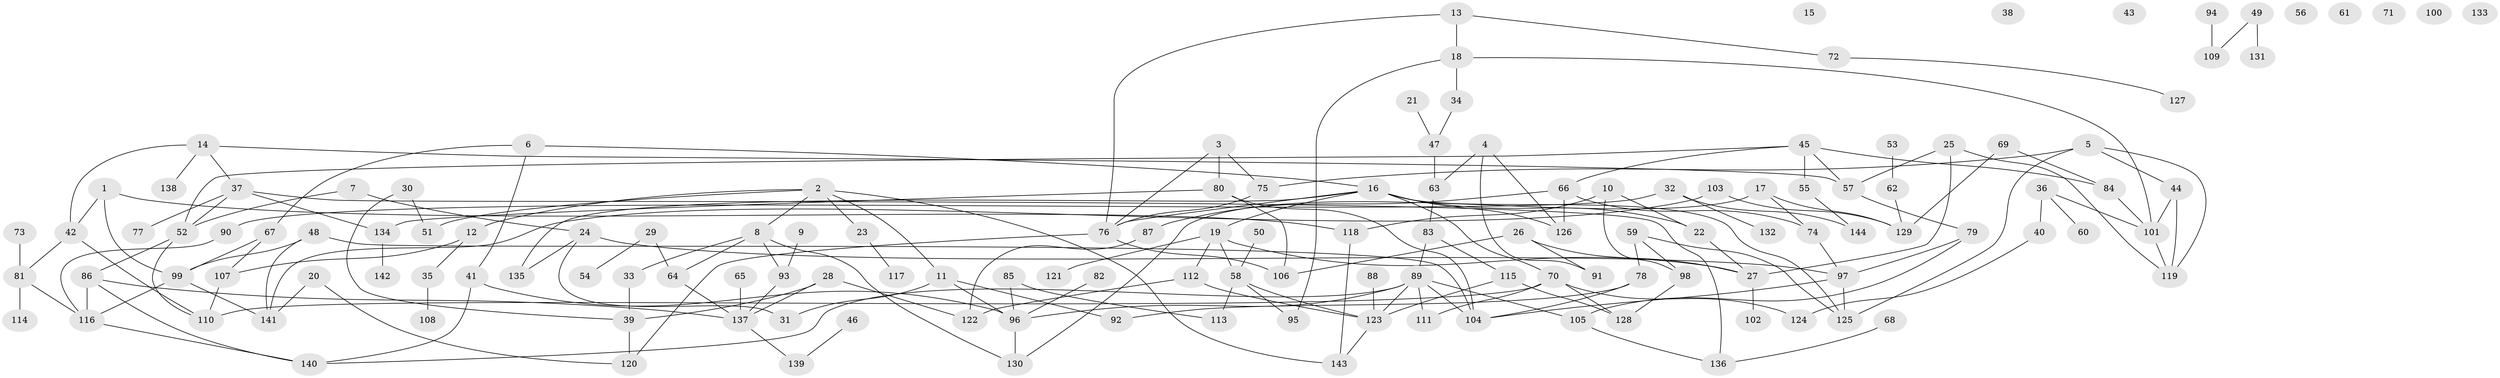 // coarse degree distribution, {10: 0.03125, 2: 0.234375, 5: 0.0625, 3: 0.078125, 4: 0.203125, 6: 0.109375, 1: 0.1875, 7: 0.0625, 11: 0.015625, 8: 0.015625}
// Generated by graph-tools (version 1.1) at 2025/48/03/06/25 01:48:57]
// undirected, 144 vertices, 199 edges
graph export_dot {
graph [start="1"]
  node [color=gray90,style=filled];
  1;
  2;
  3;
  4;
  5;
  6;
  7;
  8;
  9;
  10;
  11;
  12;
  13;
  14;
  15;
  16;
  17;
  18;
  19;
  20;
  21;
  22;
  23;
  24;
  25;
  26;
  27;
  28;
  29;
  30;
  31;
  32;
  33;
  34;
  35;
  36;
  37;
  38;
  39;
  40;
  41;
  42;
  43;
  44;
  45;
  46;
  47;
  48;
  49;
  50;
  51;
  52;
  53;
  54;
  55;
  56;
  57;
  58;
  59;
  60;
  61;
  62;
  63;
  64;
  65;
  66;
  67;
  68;
  69;
  70;
  71;
  72;
  73;
  74;
  75;
  76;
  77;
  78;
  79;
  80;
  81;
  82;
  83;
  84;
  85;
  86;
  87;
  88;
  89;
  90;
  91;
  92;
  93;
  94;
  95;
  96;
  97;
  98;
  99;
  100;
  101;
  102;
  103;
  104;
  105;
  106;
  107;
  108;
  109;
  110;
  111;
  112;
  113;
  114;
  115;
  116;
  117;
  118;
  119;
  120;
  121;
  122;
  123;
  124;
  125;
  126;
  127;
  128;
  129;
  130;
  131;
  132;
  133;
  134;
  135;
  136;
  137;
  138;
  139;
  140;
  141;
  142;
  143;
  144;
  1 -- 42;
  1 -- 99;
  1 -- 118;
  2 -- 8;
  2 -- 11;
  2 -- 12;
  2 -- 23;
  2 -- 51;
  2 -- 143;
  3 -- 75;
  3 -- 76;
  3 -- 80;
  4 -- 63;
  4 -- 91;
  4 -- 126;
  5 -- 44;
  5 -- 75;
  5 -- 119;
  5 -- 125;
  6 -- 16;
  6 -- 41;
  6 -- 67;
  7 -- 24;
  7 -- 52;
  8 -- 33;
  8 -- 64;
  8 -- 93;
  8 -- 130;
  9 -- 93;
  10 -- 22;
  10 -- 98;
  10 -- 118;
  11 -- 31;
  11 -- 92;
  11 -- 96;
  12 -- 35;
  12 -- 107;
  13 -- 18;
  13 -- 72;
  13 -- 76;
  14 -- 37;
  14 -- 42;
  14 -- 57;
  14 -- 138;
  16 -- 19;
  16 -- 22;
  16 -- 70;
  16 -- 76;
  16 -- 125;
  16 -- 126;
  16 -- 135;
  17 -- 74;
  17 -- 129;
  17 -- 130;
  18 -- 34;
  18 -- 95;
  18 -- 101;
  19 -- 27;
  19 -- 58;
  19 -- 112;
  19 -- 121;
  20 -- 120;
  20 -- 141;
  21 -- 47;
  22 -- 27;
  23 -- 117;
  24 -- 31;
  24 -- 97;
  24 -- 135;
  25 -- 27;
  25 -- 57;
  25 -- 119;
  26 -- 27;
  26 -- 91;
  26 -- 106;
  27 -- 102;
  28 -- 39;
  28 -- 122;
  28 -- 137;
  29 -- 54;
  29 -- 64;
  30 -- 39;
  30 -- 51;
  32 -- 90;
  32 -- 132;
  32 -- 144;
  33 -- 39;
  34 -- 47;
  35 -- 108;
  36 -- 40;
  36 -- 60;
  36 -- 101;
  37 -- 52;
  37 -- 77;
  37 -- 134;
  37 -- 136;
  39 -- 120;
  40 -- 124;
  41 -- 96;
  41 -- 140;
  42 -- 81;
  42 -- 110;
  44 -- 101;
  44 -- 119;
  45 -- 52;
  45 -- 55;
  45 -- 57;
  45 -- 66;
  45 -- 84;
  46 -- 139;
  47 -- 63;
  48 -- 99;
  48 -- 104;
  48 -- 141;
  49 -- 109;
  49 -- 131;
  50 -- 58;
  52 -- 86;
  52 -- 110;
  53 -- 62;
  55 -- 144;
  57 -- 79;
  58 -- 95;
  58 -- 113;
  58 -- 123;
  59 -- 78;
  59 -- 98;
  59 -- 125;
  62 -- 129;
  63 -- 83;
  64 -- 137;
  65 -- 137;
  66 -- 74;
  66 -- 87;
  66 -- 126;
  67 -- 99;
  67 -- 107;
  68 -- 136;
  69 -- 84;
  69 -- 129;
  70 -- 110;
  70 -- 111;
  70 -- 124;
  70 -- 128;
  72 -- 127;
  73 -- 81;
  74 -- 97;
  75 -- 76;
  76 -- 106;
  76 -- 120;
  78 -- 92;
  78 -- 104;
  79 -- 97;
  79 -- 105;
  80 -- 104;
  80 -- 106;
  80 -- 134;
  81 -- 114;
  81 -- 116;
  82 -- 96;
  83 -- 89;
  83 -- 115;
  84 -- 101;
  85 -- 96;
  85 -- 113;
  86 -- 116;
  86 -- 137;
  86 -- 140;
  87 -- 122;
  88 -- 123;
  89 -- 96;
  89 -- 104;
  89 -- 105;
  89 -- 111;
  89 -- 123;
  89 -- 140;
  90 -- 116;
  93 -- 137;
  94 -- 109;
  96 -- 130;
  97 -- 104;
  97 -- 125;
  98 -- 128;
  99 -- 116;
  99 -- 141;
  101 -- 119;
  103 -- 129;
  103 -- 141;
  105 -- 136;
  107 -- 110;
  112 -- 122;
  112 -- 123;
  115 -- 123;
  115 -- 128;
  116 -- 140;
  118 -- 143;
  123 -- 143;
  134 -- 142;
  137 -- 139;
}
